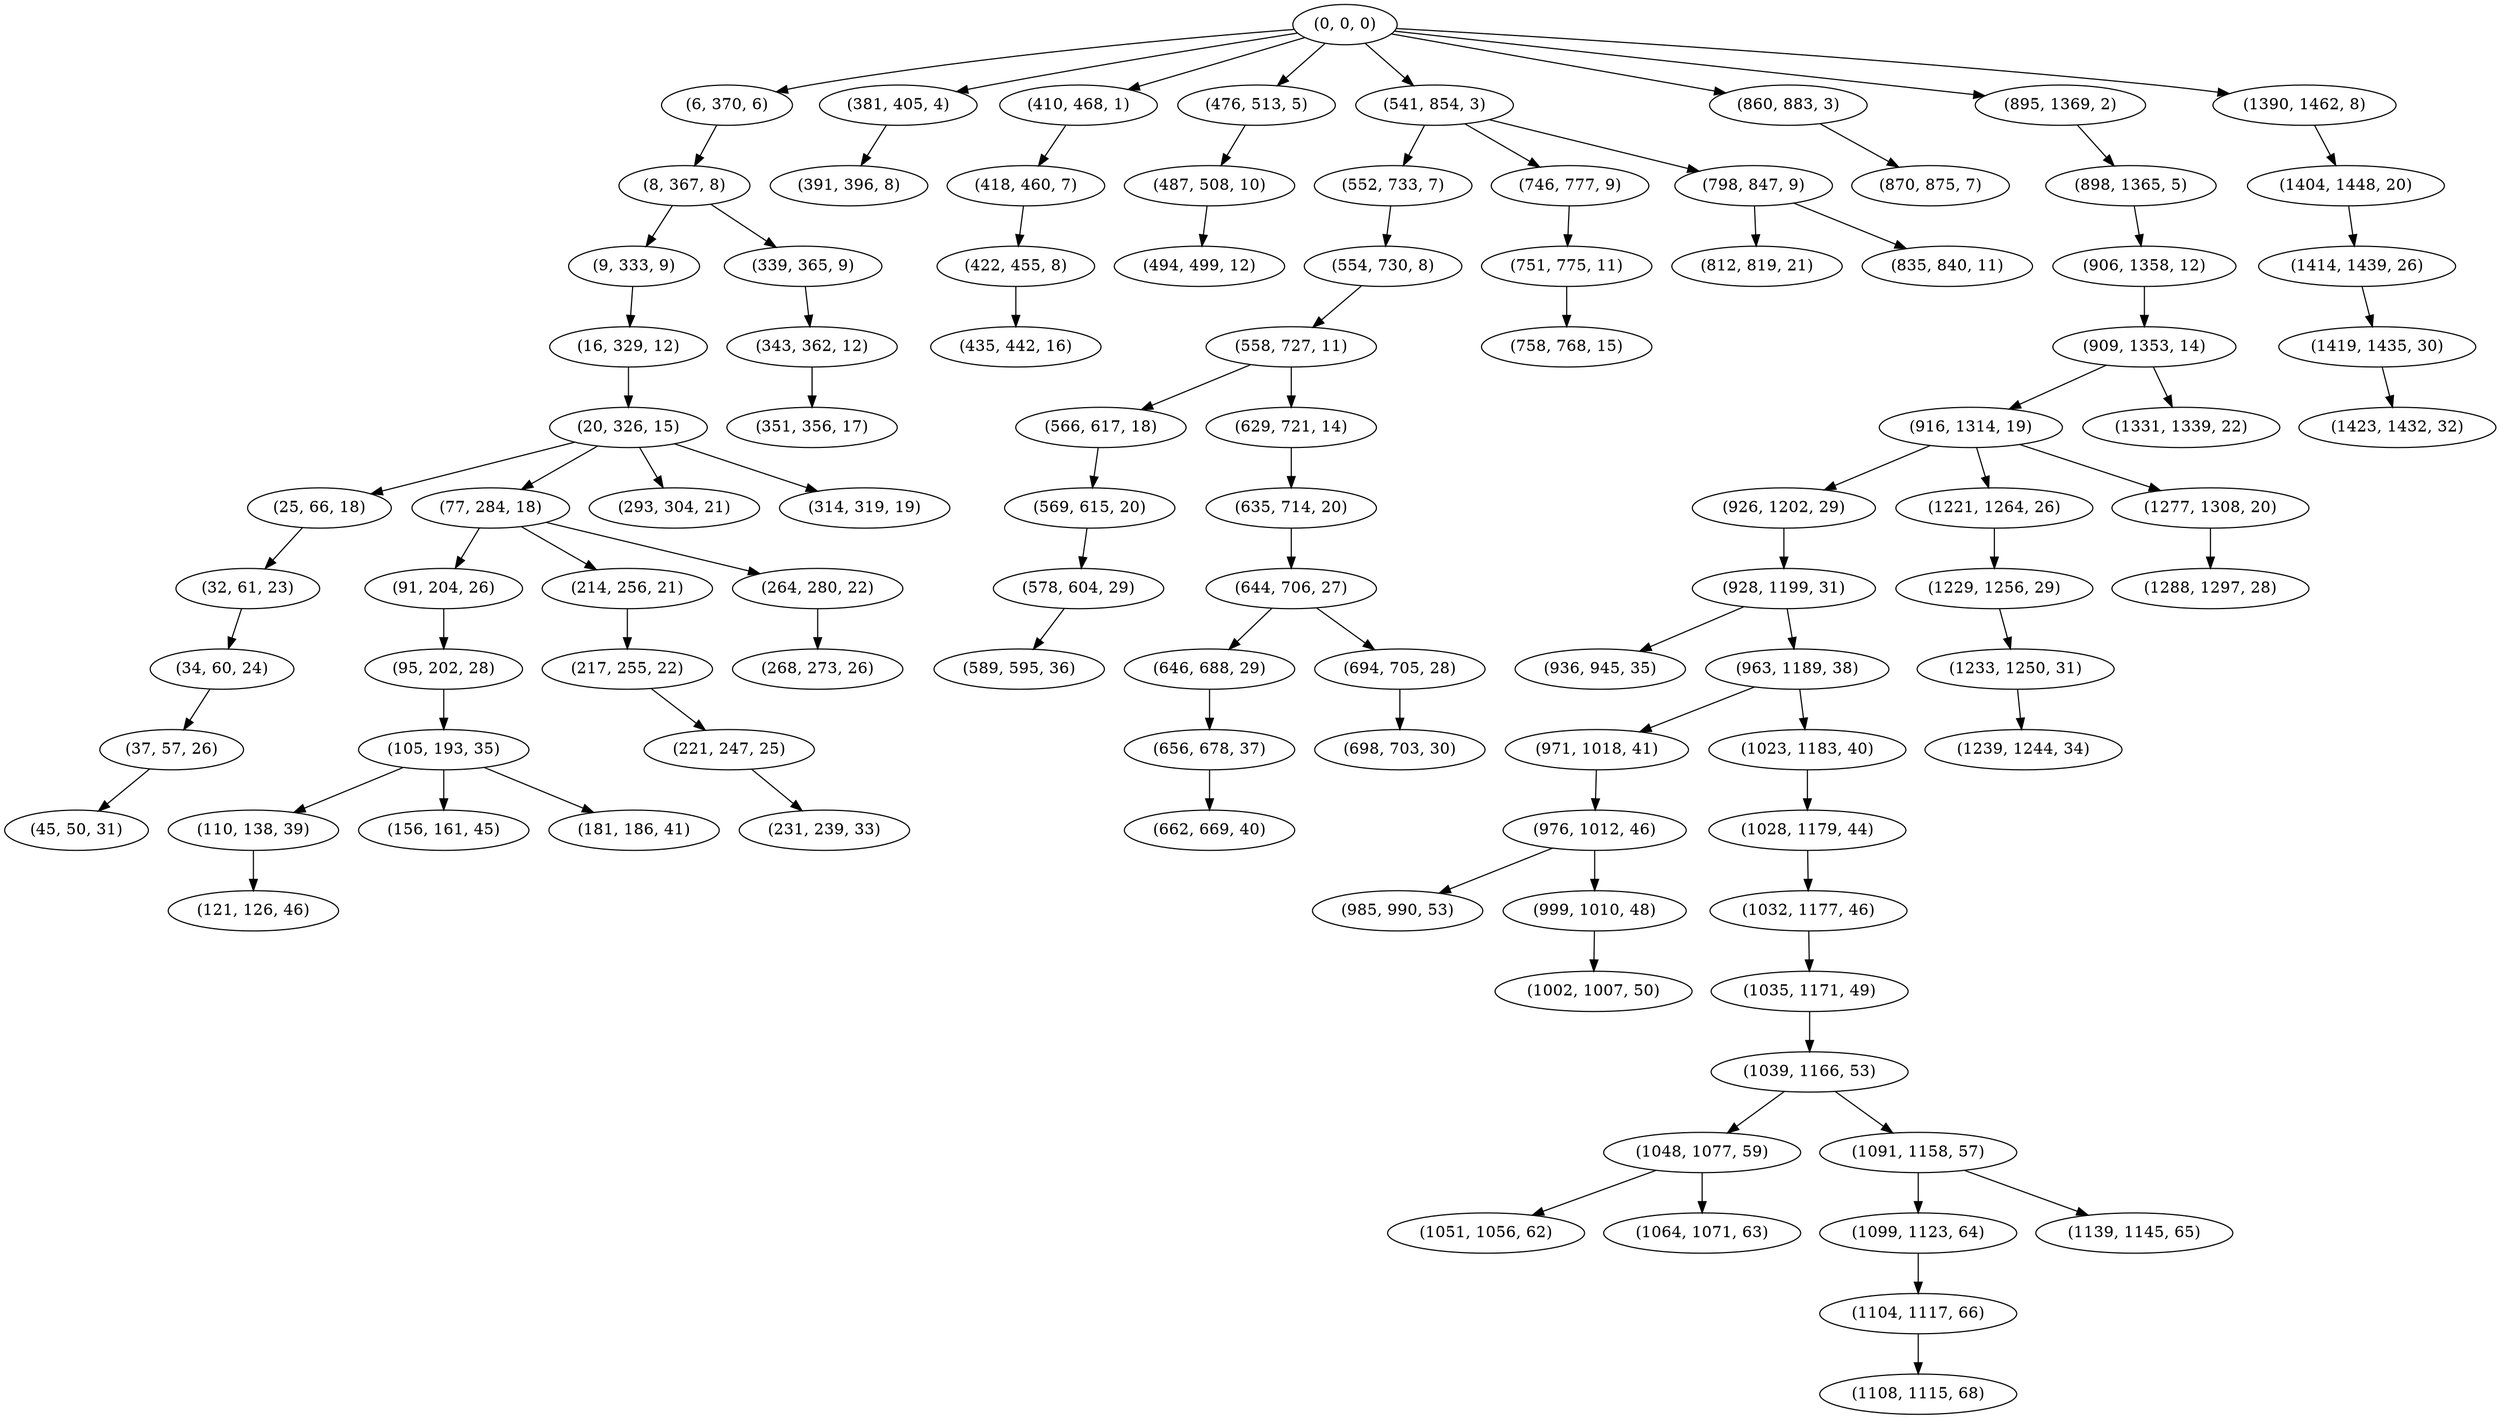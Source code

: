 digraph tree {
    "(0, 0, 0)";
    "(6, 370, 6)";
    "(8, 367, 8)";
    "(9, 333, 9)";
    "(16, 329, 12)";
    "(20, 326, 15)";
    "(25, 66, 18)";
    "(32, 61, 23)";
    "(34, 60, 24)";
    "(37, 57, 26)";
    "(45, 50, 31)";
    "(77, 284, 18)";
    "(91, 204, 26)";
    "(95, 202, 28)";
    "(105, 193, 35)";
    "(110, 138, 39)";
    "(121, 126, 46)";
    "(156, 161, 45)";
    "(181, 186, 41)";
    "(214, 256, 21)";
    "(217, 255, 22)";
    "(221, 247, 25)";
    "(231, 239, 33)";
    "(264, 280, 22)";
    "(268, 273, 26)";
    "(293, 304, 21)";
    "(314, 319, 19)";
    "(339, 365, 9)";
    "(343, 362, 12)";
    "(351, 356, 17)";
    "(381, 405, 4)";
    "(391, 396, 8)";
    "(410, 468, 1)";
    "(418, 460, 7)";
    "(422, 455, 8)";
    "(435, 442, 16)";
    "(476, 513, 5)";
    "(487, 508, 10)";
    "(494, 499, 12)";
    "(541, 854, 3)";
    "(552, 733, 7)";
    "(554, 730, 8)";
    "(558, 727, 11)";
    "(566, 617, 18)";
    "(569, 615, 20)";
    "(578, 604, 29)";
    "(589, 595, 36)";
    "(629, 721, 14)";
    "(635, 714, 20)";
    "(644, 706, 27)";
    "(646, 688, 29)";
    "(656, 678, 37)";
    "(662, 669, 40)";
    "(694, 705, 28)";
    "(698, 703, 30)";
    "(746, 777, 9)";
    "(751, 775, 11)";
    "(758, 768, 15)";
    "(798, 847, 9)";
    "(812, 819, 21)";
    "(835, 840, 11)";
    "(860, 883, 3)";
    "(870, 875, 7)";
    "(895, 1369, 2)";
    "(898, 1365, 5)";
    "(906, 1358, 12)";
    "(909, 1353, 14)";
    "(916, 1314, 19)";
    "(926, 1202, 29)";
    "(928, 1199, 31)";
    "(936, 945, 35)";
    "(963, 1189, 38)";
    "(971, 1018, 41)";
    "(976, 1012, 46)";
    "(985, 990, 53)";
    "(999, 1010, 48)";
    "(1002, 1007, 50)";
    "(1023, 1183, 40)";
    "(1028, 1179, 44)";
    "(1032, 1177, 46)";
    "(1035, 1171, 49)";
    "(1039, 1166, 53)";
    "(1048, 1077, 59)";
    "(1051, 1056, 62)";
    "(1064, 1071, 63)";
    "(1091, 1158, 57)";
    "(1099, 1123, 64)";
    "(1104, 1117, 66)";
    "(1108, 1115, 68)";
    "(1139, 1145, 65)";
    "(1221, 1264, 26)";
    "(1229, 1256, 29)";
    "(1233, 1250, 31)";
    "(1239, 1244, 34)";
    "(1277, 1308, 20)";
    "(1288, 1297, 28)";
    "(1331, 1339, 22)";
    "(1390, 1462, 8)";
    "(1404, 1448, 20)";
    "(1414, 1439, 26)";
    "(1419, 1435, 30)";
    "(1423, 1432, 32)";
    "(0, 0, 0)" -> "(6, 370, 6)";
    "(0, 0, 0)" -> "(381, 405, 4)";
    "(0, 0, 0)" -> "(410, 468, 1)";
    "(0, 0, 0)" -> "(476, 513, 5)";
    "(0, 0, 0)" -> "(541, 854, 3)";
    "(0, 0, 0)" -> "(860, 883, 3)";
    "(0, 0, 0)" -> "(895, 1369, 2)";
    "(0, 0, 0)" -> "(1390, 1462, 8)";
    "(6, 370, 6)" -> "(8, 367, 8)";
    "(8, 367, 8)" -> "(9, 333, 9)";
    "(8, 367, 8)" -> "(339, 365, 9)";
    "(9, 333, 9)" -> "(16, 329, 12)";
    "(16, 329, 12)" -> "(20, 326, 15)";
    "(20, 326, 15)" -> "(25, 66, 18)";
    "(20, 326, 15)" -> "(77, 284, 18)";
    "(20, 326, 15)" -> "(293, 304, 21)";
    "(20, 326, 15)" -> "(314, 319, 19)";
    "(25, 66, 18)" -> "(32, 61, 23)";
    "(32, 61, 23)" -> "(34, 60, 24)";
    "(34, 60, 24)" -> "(37, 57, 26)";
    "(37, 57, 26)" -> "(45, 50, 31)";
    "(77, 284, 18)" -> "(91, 204, 26)";
    "(77, 284, 18)" -> "(214, 256, 21)";
    "(77, 284, 18)" -> "(264, 280, 22)";
    "(91, 204, 26)" -> "(95, 202, 28)";
    "(95, 202, 28)" -> "(105, 193, 35)";
    "(105, 193, 35)" -> "(110, 138, 39)";
    "(105, 193, 35)" -> "(156, 161, 45)";
    "(105, 193, 35)" -> "(181, 186, 41)";
    "(110, 138, 39)" -> "(121, 126, 46)";
    "(214, 256, 21)" -> "(217, 255, 22)";
    "(217, 255, 22)" -> "(221, 247, 25)";
    "(221, 247, 25)" -> "(231, 239, 33)";
    "(264, 280, 22)" -> "(268, 273, 26)";
    "(339, 365, 9)" -> "(343, 362, 12)";
    "(343, 362, 12)" -> "(351, 356, 17)";
    "(381, 405, 4)" -> "(391, 396, 8)";
    "(410, 468, 1)" -> "(418, 460, 7)";
    "(418, 460, 7)" -> "(422, 455, 8)";
    "(422, 455, 8)" -> "(435, 442, 16)";
    "(476, 513, 5)" -> "(487, 508, 10)";
    "(487, 508, 10)" -> "(494, 499, 12)";
    "(541, 854, 3)" -> "(552, 733, 7)";
    "(541, 854, 3)" -> "(746, 777, 9)";
    "(541, 854, 3)" -> "(798, 847, 9)";
    "(552, 733, 7)" -> "(554, 730, 8)";
    "(554, 730, 8)" -> "(558, 727, 11)";
    "(558, 727, 11)" -> "(566, 617, 18)";
    "(558, 727, 11)" -> "(629, 721, 14)";
    "(566, 617, 18)" -> "(569, 615, 20)";
    "(569, 615, 20)" -> "(578, 604, 29)";
    "(578, 604, 29)" -> "(589, 595, 36)";
    "(629, 721, 14)" -> "(635, 714, 20)";
    "(635, 714, 20)" -> "(644, 706, 27)";
    "(644, 706, 27)" -> "(646, 688, 29)";
    "(644, 706, 27)" -> "(694, 705, 28)";
    "(646, 688, 29)" -> "(656, 678, 37)";
    "(656, 678, 37)" -> "(662, 669, 40)";
    "(694, 705, 28)" -> "(698, 703, 30)";
    "(746, 777, 9)" -> "(751, 775, 11)";
    "(751, 775, 11)" -> "(758, 768, 15)";
    "(798, 847, 9)" -> "(812, 819, 21)";
    "(798, 847, 9)" -> "(835, 840, 11)";
    "(860, 883, 3)" -> "(870, 875, 7)";
    "(895, 1369, 2)" -> "(898, 1365, 5)";
    "(898, 1365, 5)" -> "(906, 1358, 12)";
    "(906, 1358, 12)" -> "(909, 1353, 14)";
    "(909, 1353, 14)" -> "(916, 1314, 19)";
    "(909, 1353, 14)" -> "(1331, 1339, 22)";
    "(916, 1314, 19)" -> "(926, 1202, 29)";
    "(916, 1314, 19)" -> "(1221, 1264, 26)";
    "(916, 1314, 19)" -> "(1277, 1308, 20)";
    "(926, 1202, 29)" -> "(928, 1199, 31)";
    "(928, 1199, 31)" -> "(936, 945, 35)";
    "(928, 1199, 31)" -> "(963, 1189, 38)";
    "(963, 1189, 38)" -> "(971, 1018, 41)";
    "(963, 1189, 38)" -> "(1023, 1183, 40)";
    "(971, 1018, 41)" -> "(976, 1012, 46)";
    "(976, 1012, 46)" -> "(985, 990, 53)";
    "(976, 1012, 46)" -> "(999, 1010, 48)";
    "(999, 1010, 48)" -> "(1002, 1007, 50)";
    "(1023, 1183, 40)" -> "(1028, 1179, 44)";
    "(1028, 1179, 44)" -> "(1032, 1177, 46)";
    "(1032, 1177, 46)" -> "(1035, 1171, 49)";
    "(1035, 1171, 49)" -> "(1039, 1166, 53)";
    "(1039, 1166, 53)" -> "(1048, 1077, 59)";
    "(1039, 1166, 53)" -> "(1091, 1158, 57)";
    "(1048, 1077, 59)" -> "(1051, 1056, 62)";
    "(1048, 1077, 59)" -> "(1064, 1071, 63)";
    "(1091, 1158, 57)" -> "(1099, 1123, 64)";
    "(1091, 1158, 57)" -> "(1139, 1145, 65)";
    "(1099, 1123, 64)" -> "(1104, 1117, 66)";
    "(1104, 1117, 66)" -> "(1108, 1115, 68)";
    "(1221, 1264, 26)" -> "(1229, 1256, 29)";
    "(1229, 1256, 29)" -> "(1233, 1250, 31)";
    "(1233, 1250, 31)" -> "(1239, 1244, 34)";
    "(1277, 1308, 20)" -> "(1288, 1297, 28)";
    "(1390, 1462, 8)" -> "(1404, 1448, 20)";
    "(1404, 1448, 20)" -> "(1414, 1439, 26)";
    "(1414, 1439, 26)" -> "(1419, 1435, 30)";
    "(1419, 1435, 30)" -> "(1423, 1432, 32)";
}
